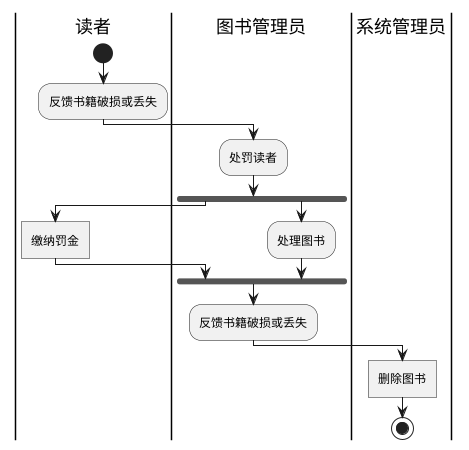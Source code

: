     @startuml
    |读者|
    start
    :反馈书籍破损或丢失;
    |图书管理员|
    :处罚读者;
    fork
    |读者|
    :缴纳罚金]
    fork again
    |图书管理员|
    :处理图书;
    fork end
    |图书管理员|
    :反馈书籍破损或丢失;
    |系统管理员|
    :删除图书]
    stop
    @enduml